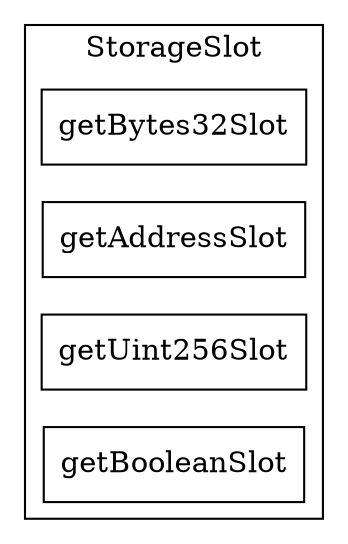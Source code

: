 strict digraph {
rankdir="LR"
node [shape=box]
subgraph cluster_715_StorageSlot {
label = "StorageSlot"
"715_getBytes32Slot" [label="getBytes32Slot"]
"715_getAddressSlot" [label="getAddressSlot"]
"715_getUint256Slot" [label="getUint256Slot"]
"715_getBooleanSlot" [label="getBooleanSlot"]
}subgraph cluster_solidity {
label = "[Solidity]"
}
}